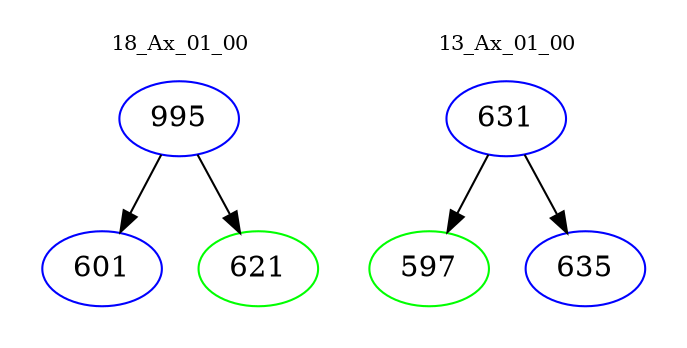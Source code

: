 digraph{
subgraph cluster_0 {
color = white
label = "18_Ax_01_00";
fontsize=10;
T0_995 [label="995", color="blue"]
T0_995 -> T0_601 [color="black"]
T0_601 [label="601", color="blue"]
T0_995 -> T0_621 [color="black"]
T0_621 [label="621", color="green"]
}
subgraph cluster_1 {
color = white
label = "13_Ax_01_00";
fontsize=10;
T1_631 [label="631", color="blue"]
T1_631 -> T1_597 [color="black"]
T1_597 [label="597", color="green"]
T1_631 -> T1_635 [color="black"]
T1_635 [label="635", color="blue"]
}
}
